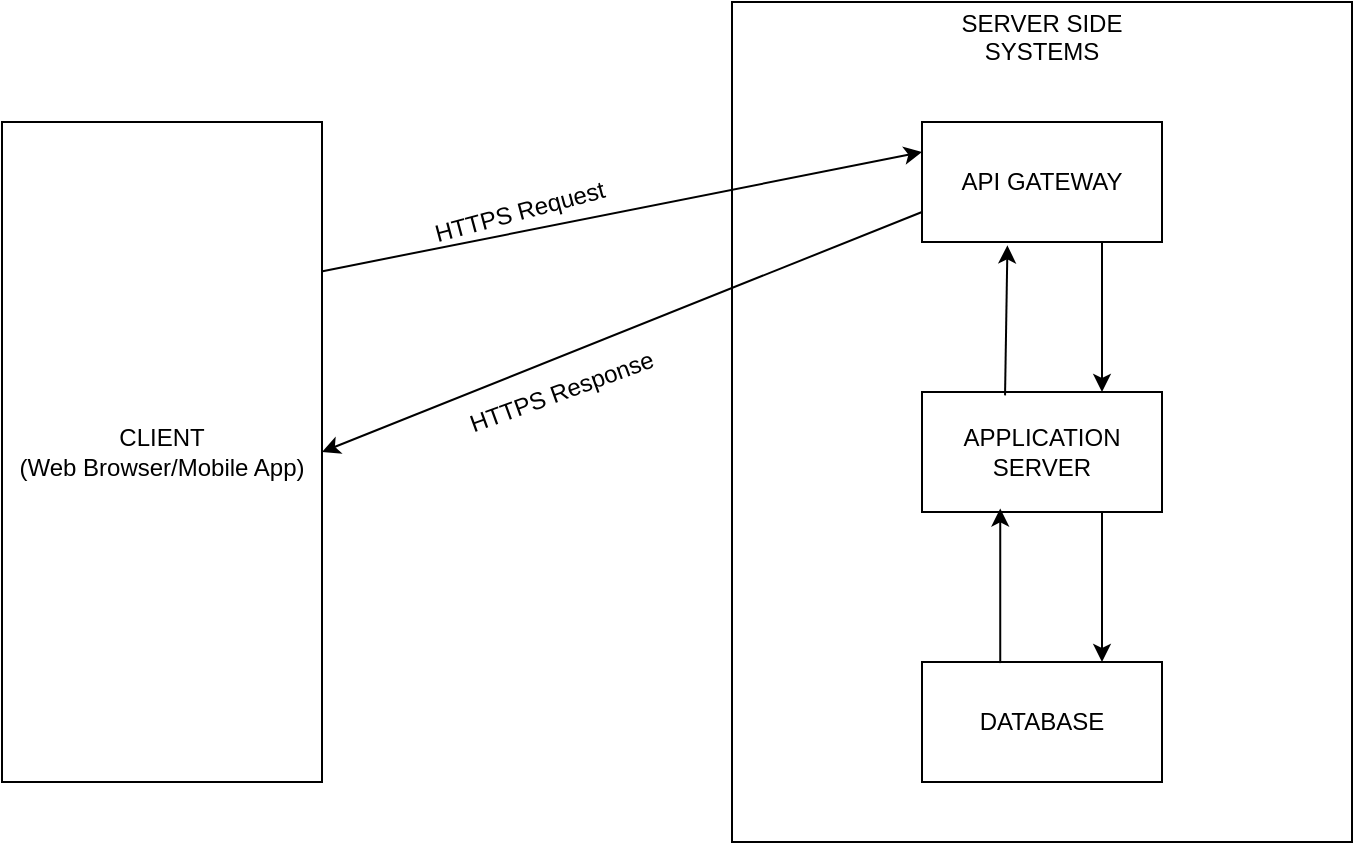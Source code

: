 <mxfile version="28.2.7">
  <diagram name="Page-1" id="AJqLSqKdTeJhQKmVtr6m">
    <mxGraphModel dx="922" dy="873" grid="1" gridSize="10" guides="1" tooltips="1" connect="1" arrows="1" fold="1" page="1" pageScale="1" pageWidth="827" pageHeight="1169" math="0" shadow="0">
      <root>
        <mxCell id="0" />
        <mxCell id="1" parent="0" />
        <mxCell id="kaR1YRUFpEDBW1ywjGc3-9" value="CLIENT&lt;div&gt;(Web Browser/Mobile App)&lt;/div&gt;" style="rounded=0;whiteSpace=wrap;html=1;" vertex="1" parent="1">
          <mxGeometry x="40" y="190" width="160" height="330" as="geometry" />
        </mxCell>
        <mxCell id="kaR1YRUFpEDBW1ywjGc3-12" value="" style="rounded=0;whiteSpace=wrap;html=1;" vertex="1" parent="1">
          <mxGeometry x="405" y="130" width="310" height="420" as="geometry" />
        </mxCell>
        <mxCell id="kaR1YRUFpEDBW1ywjGc3-13" value="APPLICATION SERVER" style="rounded=0;whiteSpace=wrap;html=1;" vertex="1" parent="1">
          <mxGeometry x="500" y="325" width="120" height="60" as="geometry" />
        </mxCell>
        <mxCell id="kaR1YRUFpEDBW1ywjGc3-14" value="API GATEWAY" style="rounded=0;whiteSpace=wrap;html=1;" vertex="1" parent="1">
          <mxGeometry x="500" y="190" width="120" height="60" as="geometry" />
        </mxCell>
        <mxCell id="kaR1YRUFpEDBW1ywjGc3-16" value="" style="endArrow=classic;html=1;rounded=0;exitX=0.75;exitY=1;exitDx=0;exitDy=0;entryX=0.75;entryY=0;entryDx=0;entryDy=0;" edge="1" parent="1" source="kaR1YRUFpEDBW1ywjGc3-14" target="kaR1YRUFpEDBW1ywjGc3-13">
          <mxGeometry width="50" height="50" relative="1" as="geometry">
            <mxPoint x="420" y="400" as="sourcePoint" />
            <mxPoint x="470" y="350" as="targetPoint" />
          </mxGeometry>
        </mxCell>
        <mxCell id="kaR1YRUFpEDBW1ywjGc3-18" value="DATABASE" style="rounded=0;whiteSpace=wrap;html=1;" vertex="1" parent="1">
          <mxGeometry x="500" y="460" width="120" height="60" as="geometry" />
        </mxCell>
        <mxCell id="kaR1YRUFpEDBW1ywjGc3-19" value="" style="endArrow=classic;html=1;rounded=0;entryX=0.75;entryY=0;entryDx=0;entryDy=0;exitX=0.75;exitY=1;exitDx=0;exitDy=0;" edge="1" parent="1" source="kaR1YRUFpEDBW1ywjGc3-13" target="kaR1YRUFpEDBW1ywjGc3-18">
          <mxGeometry width="50" height="50" relative="1" as="geometry">
            <mxPoint x="420" y="400" as="sourcePoint" />
            <mxPoint x="470" y="350" as="targetPoint" />
          </mxGeometry>
        </mxCell>
        <mxCell id="kaR1YRUFpEDBW1ywjGc3-20" value="HTTPS Request" style="text;html=1;whiteSpace=wrap;strokeColor=none;fillColor=none;align=center;verticalAlign=middle;rounded=0;rotation=-15;" vertex="1" parent="1">
          <mxGeometry x="250" y="220" width="98" height="30" as="geometry" />
        </mxCell>
        <mxCell id="kaR1YRUFpEDBW1ywjGc3-21" value="HTTPS Response" style="text;html=1;whiteSpace=wrap;strokeColor=none;fillColor=none;align=center;verticalAlign=middle;rounded=0;rotation=-20;" vertex="1" parent="1">
          <mxGeometry x="270" y="310" width="100" height="30" as="geometry" />
        </mxCell>
        <mxCell id="kaR1YRUFpEDBW1ywjGc3-22" value="" style="endArrow=classic;html=1;rounded=0;entryX=0.326;entryY=0.97;entryDx=0;entryDy=0;exitX=0.326;exitY=0.009;exitDx=0;exitDy=0;entryPerimeter=0;exitPerimeter=0;" edge="1" parent="1" source="kaR1YRUFpEDBW1ywjGc3-18" target="kaR1YRUFpEDBW1ywjGc3-13">
          <mxGeometry width="50" height="50" relative="1" as="geometry">
            <mxPoint x="510" y="400" as="sourcePoint" />
            <mxPoint x="510" y="480" as="targetPoint" />
          </mxGeometry>
        </mxCell>
        <mxCell id="kaR1YRUFpEDBW1ywjGc3-23" value="" style="endArrow=classic;html=1;rounded=0;entryX=0.356;entryY=1.028;entryDx=0;entryDy=0;exitX=0.346;exitY=0.028;exitDx=0;exitDy=0;entryPerimeter=0;exitPerimeter=0;" edge="1" parent="1" source="kaR1YRUFpEDBW1ywjGc3-13" target="kaR1YRUFpEDBW1ywjGc3-14">
          <mxGeometry width="50" height="50" relative="1" as="geometry">
            <mxPoint x="510" y="343" as="sourcePoint" />
            <mxPoint x="510" y="260" as="targetPoint" />
          </mxGeometry>
        </mxCell>
        <mxCell id="kaR1YRUFpEDBW1ywjGc3-24" value="SERVER SIDE SYSTEMS&lt;div&gt;&lt;br&gt;&lt;/div&gt;" style="text;html=1;whiteSpace=wrap;strokeColor=none;fillColor=none;align=center;verticalAlign=middle;rounded=0;" vertex="1" parent="1">
          <mxGeometry x="510" y="140" width="100" height="30" as="geometry" />
        </mxCell>
        <mxCell id="kaR1YRUFpEDBW1ywjGc3-11" value="" style="endArrow=classic;html=1;rounded=0;exitX=1.002;exitY=0.226;exitDx=0;exitDy=0;entryX=0;entryY=0.25;entryDx=0;entryDy=0;exitPerimeter=0;" edge="1" parent="1" source="kaR1YRUFpEDBW1ywjGc3-9" target="kaR1YRUFpEDBW1ywjGc3-14">
          <mxGeometry width="50" height="50" relative="1" as="geometry">
            <mxPoint x="200" y="260" as="sourcePoint" />
            <mxPoint x="420" y="260" as="targetPoint" />
          </mxGeometry>
        </mxCell>
        <mxCell id="kaR1YRUFpEDBW1ywjGc3-15" value="" style="endArrow=classic;html=1;rounded=0;exitX=0;exitY=0.75;exitDx=0;exitDy=0;entryX=1;entryY=0.5;entryDx=0;entryDy=0;" edge="1" parent="1" source="kaR1YRUFpEDBW1ywjGc3-14" target="kaR1YRUFpEDBW1ywjGc3-9">
          <mxGeometry width="50" height="50" relative="1" as="geometry">
            <mxPoint x="300" y="321" as="sourcePoint" />
            <mxPoint x="504" y="320" as="targetPoint" />
          </mxGeometry>
        </mxCell>
      </root>
    </mxGraphModel>
  </diagram>
</mxfile>
